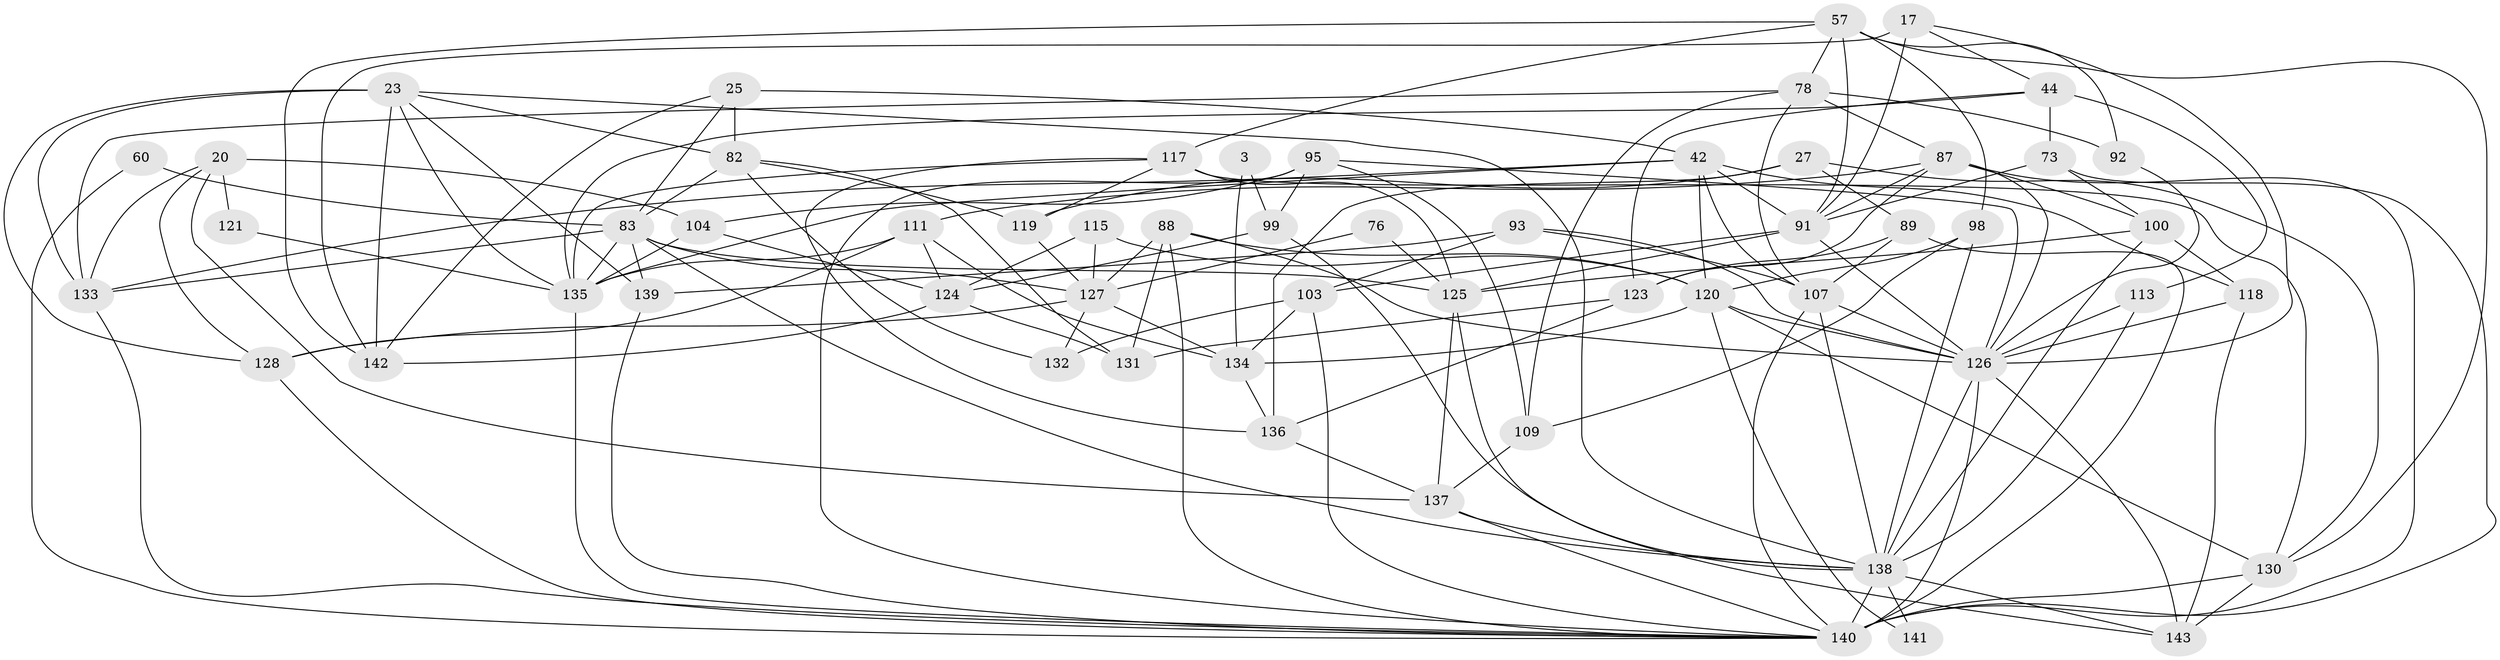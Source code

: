 // original degree distribution, {6: 0.09090909090909091, 2: 0.11188811188811189, 4: 0.2937062937062937, 3: 0.2517482517482518, 5: 0.23776223776223776, 9: 0.006993006993006993, 7: 0.006993006993006993}
// Generated by graph-tools (version 1.1) at 2025/52/03/04/25 21:52:12]
// undirected, 57 vertices, 156 edges
graph export_dot {
graph [start="1"]
  node [color=gray90,style=filled];
  3;
  17 [super="+7"];
  20;
  23 [super="+1"];
  25;
  27 [super="+8"];
  42 [super="+22"];
  44;
  57 [super="+9"];
  60;
  73;
  76;
  78 [super="+13+66"];
  82 [super="+21"];
  83 [super="+29+54+45"];
  87 [super="+75+86"];
  88;
  89 [super="+46"];
  91 [super="+24+61"];
  92;
  93 [super="+68"];
  95;
  98;
  99;
  100 [super="+26"];
  103;
  104 [super="+2"];
  107 [super="+69"];
  109;
  111 [super="+90+72"];
  113 [super="+101"];
  115 [super="+55"];
  117 [super="+36+80+59"];
  118;
  119 [super="+4"];
  120 [super="+11+110"];
  121;
  123;
  124 [super="+18"];
  125 [super="+74+85"];
  126 [super="+32+38+102+116"];
  127 [super="+15+37+114"];
  128 [super="+50"];
  130 [super="+49+64"];
  131 [super="+79"];
  132;
  133 [super="+65"];
  134 [super="+105"];
  135 [super="+77+58"];
  136;
  137 [super="+30+112"];
  138 [super="+97+129"];
  139;
  140 [super="+122+106"];
  141;
  142 [super="+53"];
  143 [super="+10"];
  3 -- 99;
  3 -- 134;
  17 -- 44;
  17 -- 91 [weight=2];
  17 -- 142;
  17 -- 126;
  20 -- 104 [weight=2];
  20 -- 121;
  20 -- 128;
  20 -- 133;
  20 -- 137;
  23 -- 82;
  23 -- 133 [weight=2];
  23 -- 135;
  23 -- 139;
  23 -- 142;
  23 -- 128;
  23 -- 138;
  25 -- 42;
  25 -- 82 [weight=2];
  25 -- 142;
  25 -- 83;
  27 -- 119 [weight=2];
  27 -- 136;
  27 -- 89;
  27 -- 130;
  42 -- 91 [weight=2];
  42 -- 133;
  42 -- 107 [weight=3];
  42 -- 118;
  42 -- 120;
  42 -- 135;
  44 -- 123;
  44 -- 73;
  44 -- 113 [weight=2];
  44 -- 135;
  57 -- 92;
  57 -- 91 [weight=2];
  57 -- 98;
  57 -- 142;
  57 -- 130;
  57 -- 78;
  57 -- 117 [weight=2];
  60 -- 83;
  60 -- 140;
  73 -- 91;
  73 -- 100;
  73 -- 140;
  76 -- 125;
  76 -- 127;
  78 -- 107;
  78 -- 87 [weight=2];
  78 -- 92 [weight=2];
  78 -- 109;
  78 -- 133;
  82 -- 132;
  82 -- 131;
  82 -- 119;
  82 -- 83;
  83 -- 139;
  83 -- 127 [weight=2];
  83 -- 133;
  83 -- 125;
  83 -- 135;
  83 -- 138;
  87 -- 140 [weight=3];
  87 -- 126;
  87 -- 123;
  87 -- 100;
  87 -- 91;
  87 -- 111;
  88 -- 127;
  88 -- 120;
  88 -- 126;
  88 -- 131;
  88 -- 140;
  89 -- 107 [weight=2];
  89 -- 123;
  89 -- 140 [weight=2];
  91 -- 103;
  91 -- 126 [weight=4];
  91 -- 125;
  92 -- 126 [weight=2];
  93 -- 139;
  93 -- 107;
  93 -- 126;
  93 -- 103;
  95 -- 109;
  95 -- 99;
  95 -- 104;
  95 -- 126;
  95 -- 140;
  98 -- 109;
  98 -- 138;
  98 -- 120;
  99 -- 124;
  99 -- 138;
  100 -- 118;
  100 -- 125;
  100 -- 138;
  103 -- 132;
  103 -- 134;
  103 -- 140;
  104 -- 124;
  104 -- 135;
  107 -- 140 [weight=2];
  107 -- 126 [weight=3];
  107 -- 138;
  109 -- 137 [weight=3];
  111 -- 135 [weight=2];
  111 -- 128;
  111 -- 134;
  111 -- 124;
  113 -- 126 [weight=4];
  113 -- 138;
  115 -- 124 [weight=2];
  115 -- 120;
  115 -- 127;
  117 -- 119;
  117 -- 135 [weight=2];
  117 -- 125 [weight=2];
  117 -- 130;
  117 -- 136;
  118 -- 143;
  118 -- 126;
  119 -- 127;
  120 -- 134 [weight=3];
  120 -- 141;
  120 -- 130 [weight=2];
  120 -- 126 [weight=2];
  121 -- 135;
  123 -- 136;
  123 -- 131;
  124 -- 142;
  124 -- 131;
  125 -- 137;
  125 -- 143;
  126 -- 138;
  126 -- 140;
  126 -- 143;
  127 -- 132;
  127 -- 134;
  127 -- 128;
  128 -- 140;
  130 -- 140 [weight=5];
  130 -- 143;
  133 -- 140;
  134 -- 136;
  135 -- 140;
  136 -- 137;
  137 -- 140 [weight=2];
  137 -- 138;
  138 -- 143;
  138 -- 140 [weight=2];
  138 -- 141;
  139 -- 140;
}

